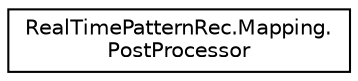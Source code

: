 digraph "Graphical Class Hierarchy"
{
 // LATEX_PDF_SIZE
  edge [fontname="Helvetica",fontsize="10",labelfontname="Helvetica",labelfontsize="10"];
  node [fontname="Helvetica",fontsize="10",shape=record];
  rankdir="LR";
  Node0 [label="RealTimePatternRec.Mapping.\lPostProcessor",height=0.2,width=0.4,color="black", fillcolor="white", style="filled",URL="$class_real_time_pattern_rec_1_1_mapping_1_1_post_processor.html",tooltip="class to hold all post processing techniques"];
}
